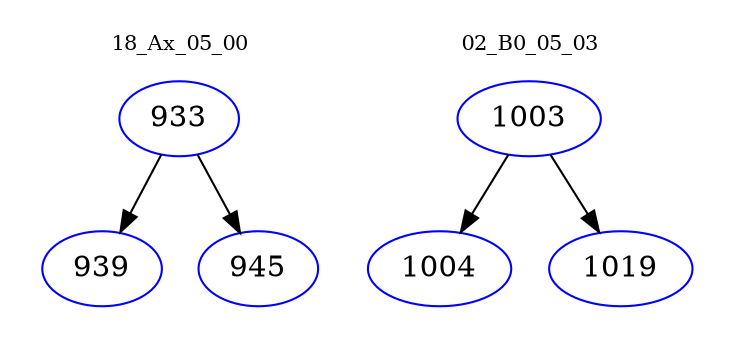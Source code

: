 digraph{
subgraph cluster_0 {
color = white
label = "18_Ax_05_00";
fontsize=10;
T0_933 [label="933", color="blue"]
T0_933 -> T0_939 [color="black"]
T0_939 [label="939", color="blue"]
T0_933 -> T0_945 [color="black"]
T0_945 [label="945", color="blue"]
}
subgraph cluster_1 {
color = white
label = "02_B0_05_03";
fontsize=10;
T1_1003 [label="1003", color="blue"]
T1_1003 -> T1_1004 [color="black"]
T1_1004 [label="1004", color="blue"]
T1_1003 -> T1_1019 [color="black"]
T1_1019 [label="1019", color="blue"]
}
}
